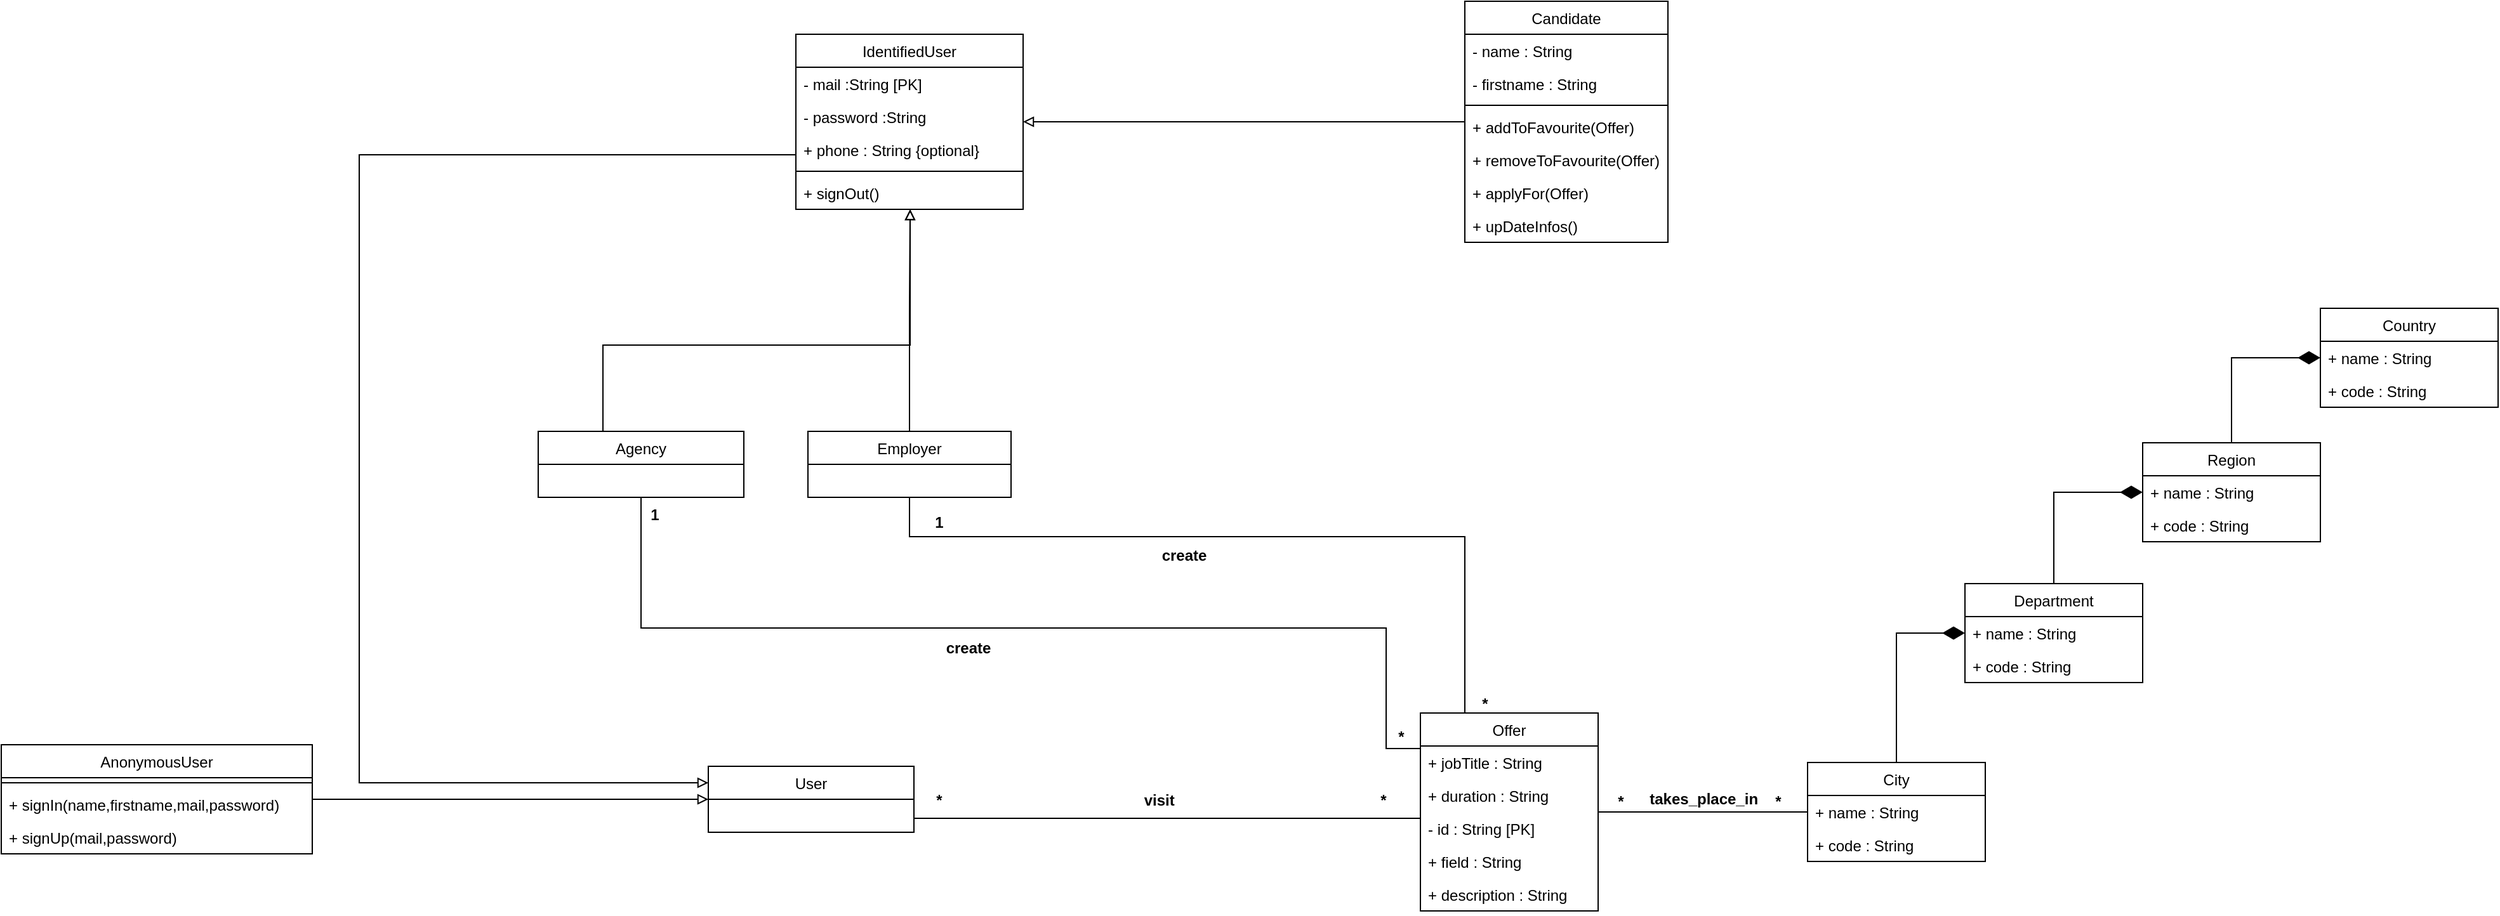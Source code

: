 <mxfile version="20.3.0" type="device"><diagram id="k540oC7YMwKG_fndk6bW" name="Page-1"><mxGraphModel dx="2021" dy="1164" grid="0" gridSize="10" guides="1" tooltips="1" connect="1" arrows="1" fold="1" page="0" pageScale="1" pageWidth="827" pageHeight="1169" math="0" shadow="0"><root><mxCell id="0"/><mxCell id="1" parent="0"/><mxCell id="sL0jSz-1U2DntvTdxDC0-43" style="edgeStyle=orthogonalEdgeStyle;rounded=0;orthogonalLoop=1;jettySize=auto;html=1;endArrow=none;endFill=0;startSize=0;endSize=15;" parent="1" source="sL0jSz-1U2DntvTdxDC0-44" target="sL0jSz-1U2DntvTdxDC0-56" edge="1"><mxGeometry relative="1" as="geometry"/></mxCell><mxCell id="sL0jSz-1U2DntvTdxDC0-44" value="Offer" style="swimlane;fontStyle=0;childLayout=stackLayout;horizontal=1;startSize=26;fillColor=none;horizontalStack=0;resizeParent=1;resizeParentMax=0;resizeLast=0;collapsible=1;marginBottom=0;" parent="1" vertex="1"><mxGeometry x="670" y="230" width="140" height="156" as="geometry"/></mxCell><mxCell id="sL0jSz-1U2DntvTdxDC0-45" value="+ jobTitle : String" style="text;strokeColor=none;fillColor=none;align=left;verticalAlign=top;spacingLeft=4;spacingRight=4;overflow=hidden;rotatable=0;points=[[0,0.5],[1,0.5]];portConstraint=eastwest;" parent="sL0jSz-1U2DntvTdxDC0-44" vertex="1"><mxGeometry y="26" width="140" height="26" as="geometry"/></mxCell><mxCell id="sL0jSz-1U2DntvTdxDC0-46" value="+ duration : String" style="text;strokeColor=none;fillColor=none;align=left;verticalAlign=top;spacingLeft=4;spacingRight=4;overflow=hidden;rotatable=0;points=[[0,0.5],[1,0.5]];portConstraint=eastwest;" parent="sL0jSz-1U2DntvTdxDC0-44" vertex="1"><mxGeometry y="52" width="140" height="26" as="geometry"/></mxCell><mxCell id="sL0jSz-1U2DntvTdxDC0-47" value="- id : String [PK]" style="text;strokeColor=none;fillColor=none;align=left;verticalAlign=top;spacingLeft=4;spacingRight=4;overflow=hidden;rotatable=0;points=[[0,0.5],[1,0.5]];portConstraint=eastwest;" parent="sL0jSz-1U2DntvTdxDC0-44" vertex="1"><mxGeometry y="78" width="140" height="26" as="geometry"/></mxCell><mxCell id="sL0jSz-1U2DntvTdxDC0-103" value="+ field : String" style="text;strokeColor=none;fillColor=none;align=left;verticalAlign=top;spacingLeft=4;spacingRight=4;overflow=hidden;rotatable=0;points=[[0,0.5],[1,0.5]];portConstraint=eastwest;" parent="sL0jSz-1U2DntvTdxDC0-44" vertex="1"><mxGeometry y="104" width="140" height="26" as="geometry"/></mxCell><mxCell id="sL0jSz-1U2DntvTdxDC0-104" value="+ description : String" style="text;strokeColor=none;fillColor=none;align=left;verticalAlign=top;spacingLeft=4;spacingRight=4;overflow=hidden;rotatable=0;points=[[0,0.5],[1,0.5]];portConstraint=eastwest;" parent="sL0jSz-1U2DntvTdxDC0-44" vertex="1"><mxGeometry y="130" width="140" height="26" as="geometry"/></mxCell><mxCell id="sL0jSz-1U2DntvTdxDC0-48" value="Country" style="swimlane;fontStyle=0;childLayout=stackLayout;horizontal=1;startSize=26;fillColor=none;horizontalStack=0;resizeParent=1;resizeParentMax=0;resizeLast=0;collapsible=1;marginBottom=0;" parent="1" vertex="1"><mxGeometry x="1379" y="-89" width="140" height="78" as="geometry"/></mxCell><mxCell id="sL0jSz-1U2DntvTdxDC0-49" value="+ name : String" style="text;strokeColor=none;fillColor=none;align=left;verticalAlign=top;spacingLeft=4;spacingRight=4;overflow=hidden;rotatable=0;points=[[0,0.5],[1,0.5]];portConstraint=eastwest;" parent="sL0jSz-1U2DntvTdxDC0-48" vertex="1"><mxGeometry y="26" width="140" height="26" as="geometry"/></mxCell><mxCell id="sL0jSz-1U2DntvTdxDC0-50" value="+ code : String" style="text;strokeColor=none;fillColor=none;align=left;verticalAlign=top;spacingLeft=4;spacingRight=4;overflow=hidden;rotatable=0;points=[[0,0.5],[1,0.5]];portConstraint=eastwest;" parent="sL0jSz-1U2DntvTdxDC0-48" vertex="1"><mxGeometry y="52" width="140" height="26" as="geometry"/></mxCell><mxCell id="sL0jSz-1U2DntvTdxDC0-51" style="edgeStyle=orthogonalEdgeStyle;rounded=0;orthogonalLoop=1;jettySize=auto;html=1;entryX=0;entryY=0.5;entryDx=0;entryDy=0;endArrow=diamondThin;endFill=1;endSize=15;" parent="1" source="sL0jSz-1U2DntvTdxDC0-52" target="sL0jSz-1U2DntvTdxDC0-49" edge="1"><mxGeometry relative="1" as="geometry"/></mxCell><mxCell id="sL0jSz-1U2DntvTdxDC0-52" value="Region" style="swimlane;fontStyle=0;childLayout=stackLayout;horizontal=1;startSize=26;fillColor=none;horizontalStack=0;resizeParent=1;resizeParentMax=0;resizeLast=0;collapsible=1;marginBottom=0;" parent="1" vertex="1"><mxGeometry x="1239" y="17" width="140" height="78" as="geometry"/></mxCell><mxCell id="sL0jSz-1U2DntvTdxDC0-53" value="+ name : String" style="text;strokeColor=none;fillColor=none;align=left;verticalAlign=top;spacingLeft=4;spacingRight=4;overflow=hidden;rotatable=0;points=[[0,0.5],[1,0.5]];portConstraint=eastwest;" parent="sL0jSz-1U2DntvTdxDC0-52" vertex="1"><mxGeometry y="26" width="140" height="26" as="geometry"/></mxCell><mxCell id="sL0jSz-1U2DntvTdxDC0-54" value="+ code : String" style="text;strokeColor=none;fillColor=none;align=left;verticalAlign=top;spacingLeft=4;spacingRight=4;overflow=hidden;rotatable=0;points=[[0,0.5],[1,0.5]];portConstraint=eastwest;" parent="sL0jSz-1U2DntvTdxDC0-52" vertex="1"><mxGeometry y="52" width="140" height="26" as="geometry"/></mxCell><mxCell id="sL0jSz-1U2DntvTdxDC0-55" style="edgeStyle=orthogonalEdgeStyle;rounded=0;orthogonalLoop=1;jettySize=auto;html=1;entryX=0;entryY=0.5;entryDx=0;entryDy=0;endArrow=diamondThin;endFill=1;endSize=15;startSize=0;" parent="1" source="sL0jSz-1U2DntvTdxDC0-56" target="sL0jSz-1U2DntvTdxDC0-61" edge="1"><mxGeometry relative="1" as="geometry"/></mxCell><mxCell id="sL0jSz-1U2DntvTdxDC0-56" value="City" style="swimlane;fontStyle=0;childLayout=stackLayout;horizontal=1;startSize=26;fillColor=none;horizontalStack=0;resizeParent=1;resizeParentMax=0;resizeLast=0;collapsible=1;marginBottom=0;" parent="1" vertex="1"><mxGeometry x="975" y="269" width="140" height="78" as="geometry"/></mxCell><mxCell id="sL0jSz-1U2DntvTdxDC0-57" value="+ name : String" style="text;strokeColor=none;fillColor=none;align=left;verticalAlign=top;spacingLeft=4;spacingRight=4;overflow=hidden;rotatable=0;points=[[0,0.5],[1,0.5]];portConstraint=eastwest;" parent="sL0jSz-1U2DntvTdxDC0-56" vertex="1"><mxGeometry y="26" width="140" height="26" as="geometry"/></mxCell><mxCell id="sL0jSz-1U2DntvTdxDC0-58" value="+ code : String" style="text;strokeColor=none;fillColor=none;align=left;verticalAlign=top;spacingLeft=4;spacingRight=4;overflow=hidden;rotatable=0;points=[[0,0.5],[1,0.5]];portConstraint=eastwest;" parent="sL0jSz-1U2DntvTdxDC0-56" vertex="1"><mxGeometry y="52" width="140" height="26" as="geometry"/></mxCell><mxCell id="sL0jSz-1U2DntvTdxDC0-59" style="edgeStyle=orthogonalEdgeStyle;rounded=0;orthogonalLoop=1;jettySize=auto;html=1;entryX=0;entryY=0.5;entryDx=0;entryDy=0;endArrow=diamondThin;endFill=1;endSize=15;" parent="1" source="sL0jSz-1U2DntvTdxDC0-60" target="sL0jSz-1U2DntvTdxDC0-53" edge="1"><mxGeometry relative="1" as="geometry"/></mxCell><mxCell id="sL0jSz-1U2DntvTdxDC0-60" value="Department" style="swimlane;fontStyle=0;childLayout=stackLayout;horizontal=1;startSize=26;fillColor=none;horizontalStack=0;resizeParent=1;resizeParentMax=0;resizeLast=0;collapsible=1;marginBottom=0;" parent="1" vertex="1"><mxGeometry x="1099" y="128" width="140" height="78" as="geometry"/></mxCell><mxCell id="sL0jSz-1U2DntvTdxDC0-61" value="+ name : String" style="text;strokeColor=none;fillColor=none;align=left;verticalAlign=top;spacingLeft=4;spacingRight=4;overflow=hidden;rotatable=0;points=[[0,0.5],[1,0.5]];portConstraint=eastwest;" parent="sL0jSz-1U2DntvTdxDC0-60" vertex="1"><mxGeometry y="26" width="140" height="26" as="geometry"/></mxCell><mxCell id="sL0jSz-1U2DntvTdxDC0-62" value="+ code : String" style="text;strokeColor=none;fillColor=none;align=left;verticalAlign=top;spacingLeft=4;spacingRight=4;overflow=hidden;rotatable=0;points=[[0,0.5],[1,0.5]];portConstraint=eastwest;" parent="sL0jSz-1U2DntvTdxDC0-60" vertex="1"><mxGeometry y="52" width="140" height="26" as="geometry"/></mxCell><mxCell id="sL0jSz-1U2DntvTdxDC0-63" style="edgeStyle=orthogonalEdgeStyle;rounded=0;orthogonalLoop=1;jettySize=auto;html=1;endArrow=block;endFill=0;" parent="1" source="sL0jSz-1U2DntvTdxDC0-64" target="sL0jSz-1U2DntvTdxDC0-70" edge="1"><mxGeometry relative="1" as="geometry"><Array as="points"><mxPoint x="268" y="-84"/><mxPoint x="268" y="-84"/></Array></mxGeometry></mxCell><mxCell id="sL0jSz-1U2DntvTdxDC0-96" style="edgeStyle=orthogonalEdgeStyle;rounded=0;orthogonalLoop=1;jettySize=auto;html=1;entryX=0.25;entryY=0;entryDx=0;entryDy=0;endArrow=none;endFill=0;" parent="1" source="sL0jSz-1U2DntvTdxDC0-64" target="sL0jSz-1U2DntvTdxDC0-44" edge="1"><mxGeometry relative="1" as="geometry"><Array as="points"><mxPoint x="268" y="91"/><mxPoint x="705" y="91"/></Array></mxGeometry></mxCell><mxCell id="sL0jSz-1U2DntvTdxDC0-64" value="Employer" style="swimlane;fontStyle=0;childLayout=stackLayout;horizontal=1;startSize=26;fillColor=none;horizontalStack=0;resizeParent=1;resizeParentMax=0;resizeLast=0;collapsible=1;marginBottom=0;" parent="1" vertex="1"><mxGeometry x="187.5" y="8" width="160" height="52" as="geometry"/></mxCell><mxCell id="sL0jSz-1U2DntvTdxDC0-65" style="edgeStyle=orthogonalEdgeStyle;rounded=0;orthogonalLoop=1;jettySize=auto;html=1;endArrow=block;endFill=0;" parent="1" source="sL0jSz-1U2DntvTdxDC0-66" target="sL0jSz-1U2DntvTdxDC0-70" edge="1"><mxGeometry relative="1" as="geometry"><Array as="points"><mxPoint x="26" y="-60"/><mxPoint x="268" y="-60"/></Array></mxGeometry></mxCell><mxCell id="vlZOJD053-xOhXuDSl5u-1" style="edgeStyle=orthogonalEdgeStyle;rounded=0;orthogonalLoop=1;jettySize=auto;html=1;endArrow=none;endFill=0;startArrow=none;" edge="1" parent="1" source="sL0jSz-1U2DntvTdxDC0-66" target="sL0jSz-1U2DntvTdxDC0-44"><mxGeometry relative="1" as="geometry"><Array as="points"><mxPoint x="56" y="163"/><mxPoint x="643" y="163"/><mxPoint x="643" y="258"/></Array></mxGeometry></mxCell><mxCell id="sL0jSz-1U2DntvTdxDC0-66" value="Agency" style="swimlane;fontStyle=0;childLayout=stackLayout;horizontal=1;startSize=26;fillColor=none;horizontalStack=0;resizeParent=1;resizeParentMax=0;resizeLast=0;collapsible=1;marginBottom=0;" parent="1" vertex="1"><mxGeometry x="-25" y="8" width="162" height="52" as="geometry"/></mxCell><mxCell id="sL0jSz-1U2DntvTdxDC0-67" style="edgeStyle=orthogonalEdgeStyle;rounded=0;orthogonalLoop=1;jettySize=auto;html=1;entryX=0;entryY=0.5;entryDx=0;entryDy=0;endArrow=block;endFill=0;" parent="1" source="sL0jSz-1U2DntvTdxDC0-68" target="sL0jSz-1U2DntvTdxDC0-78" edge="1"><mxGeometry relative="1" as="geometry"/></mxCell><mxCell id="sL0jSz-1U2DntvTdxDC0-68" value="AnonymousUser" style="swimlane;fontStyle=0;childLayout=stackLayout;horizontal=1;startSize=26;fillColor=none;horizontalStack=0;resizeParent=1;resizeParentMax=0;resizeLast=0;collapsible=1;marginBottom=0;" parent="1" vertex="1"><mxGeometry x="-448" y="255" width="245" height="86" as="geometry"/></mxCell><mxCell id="sL0jSz-1U2DntvTdxDC0-89" value="" style="line;strokeWidth=1;fillColor=none;align=left;verticalAlign=middle;spacingTop=-1;spacingLeft=3;spacingRight=3;rotatable=0;labelPosition=right;points=[];portConstraint=eastwest;strokeColor=inherit;" parent="sL0jSz-1U2DntvTdxDC0-68" vertex="1"><mxGeometry y="26" width="245" height="8" as="geometry"/></mxCell><mxCell id="sL0jSz-1U2DntvTdxDC0-85" value="+ signIn(name,firstname,mail,password)" style="text;strokeColor=none;fillColor=none;align=left;verticalAlign=top;spacingLeft=4;spacingRight=4;overflow=hidden;rotatable=0;points=[[0,0.5],[1,0.5]];portConstraint=eastwest;" parent="sL0jSz-1U2DntvTdxDC0-68" vertex="1"><mxGeometry y="34" width="245" height="26" as="geometry"/></mxCell><mxCell id="sL0jSz-1U2DntvTdxDC0-90" value="+ signUp(mail,password)" style="text;strokeColor=none;fillColor=none;align=left;verticalAlign=top;spacingLeft=4;spacingRight=4;overflow=hidden;rotatable=0;points=[[0,0.5],[1,0.5]];portConstraint=eastwest;" parent="sL0jSz-1U2DntvTdxDC0-68" vertex="1"><mxGeometry y="60" width="245" height="26" as="geometry"/></mxCell><mxCell id="sL0jSz-1U2DntvTdxDC0-69" style="edgeStyle=orthogonalEdgeStyle;rounded=0;orthogonalLoop=1;jettySize=auto;html=1;entryX=0;entryY=0.25;entryDx=0;entryDy=0;endArrow=block;endFill=0;" parent="1" source="sL0jSz-1U2DntvTdxDC0-70" target="sL0jSz-1U2DntvTdxDC0-78" edge="1"><mxGeometry relative="1" as="geometry"><Array as="points"><mxPoint x="-166" y="-210"/><mxPoint x="-166" y="285"/></Array></mxGeometry></mxCell><mxCell id="sL0jSz-1U2DntvTdxDC0-70" value="IdentifiedUser" style="swimlane;fontStyle=0;childLayout=stackLayout;horizontal=1;startSize=26;fillColor=none;horizontalStack=0;resizeParent=1;resizeParentMax=0;resizeLast=0;collapsible=1;marginBottom=0;" parent="1" vertex="1"><mxGeometry x="178" y="-305" width="179" height="138" as="geometry"/></mxCell><mxCell id="sL0jSz-1U2DntvTdxDC0-73" value="- mail :String [PK]" style="text;strokeColor=none;fillColor=none;align=left;verticalAlign=top;spacingLeft=4;spacingRight=4;overflow=hidden;rotatable=0;points=[[0,0.5],[1,0.5]];portConstraint=eastwest;" parent="sL0jSz-1U2DntvTdxDC0-70" vertex="1"><mxGeometry y="26" width="179" height="26" as="geometry"/></mxCell><mxCell id="sL0jSz-1U2DntvTdxDC0-93" value="- password :String" style="text;strokeColor=none;fillColor=none;align=left;verticalAlign=top;spacingLeft=4;spacingRight=4;overflow=hidden;rotatable=0;points=[[0,0.5],[1,0.5]];portConstraint=eastwest;" parent="sL0jSz-1U2DntvTdxDC0-70" vertex="1"><mxGeometry y="52" width="179" height="26" as="geometry"/></mxCell><mxCell id="sL0jSz-1U2DntvTdxDC0-74" value="+ phone : String {optional}" style="text;strokeColor=none;fillColor=none;align=left;verticalAlign=top;spacingLeft=4;spacingRight=4;overflow=hidden;rotatable=0;points=[[0,0.5],[1,0.5]];portConstraint=eastwest;" parent="sL0jSz-1U2DntvTdxDC0-70" vertex="1"><mxGeometry y="78" width="179" height="26" as="geometry"/></mxCell><mxCell id="sL0jSz-1U2DntvTdxDC0-91" value="" style="line;strokeWidth=1;fillColor=none;align=left;verticalAlign=middle;spacingTop=-1;spacingLeft=3;spacingRight=3;rotatable=0;labelPosition=right;points=[];portConstraint=eastwest;strokeColor=inherit;" parent="sL0jSz-1U2DntvTdxDC0-70" vertex="1"><mxGeometry y="104" width="179" height="8" as="geometry"/></mxCell><mxCell id="sL0jSz-1U2DntvTdxDC0-92" value="+ signOut()" style="text;strokeColor=none;fillColor=none;align=left;verticalAlign=top;spacingLeft=4;spacingRight=4;overflow=hidden;rotatable=0;points=[[0,0.5],[1,0.5]];portConstraint=eastwest;" parent="sL0jSz-1U2DntvTdxDC0-70" vertex="1"><mxGeometry y="112" width="179" height="26" as="geometry"/></mxCell><mxCell id="sL0jSz-1U2DntvTdxDC0-75" style="edgeStyle=orthogonalEdgeStyle;rounded=0;orthogonalLoop=1;jettySize=auto;html=1;endArrow=block;endFill=0;" parent="1" source="sL0jSz-1U2DntvTdxDC0-76" target="sL0jSz-1U2DntvTdxDC0-70" edge="1"><mxGeometry relative="1" as="geometry"><Array as="points"/></mxGeometry></mxCell><mxCell id="sL0jSz-1U2DntvTdxDC0-76" value="Candidate" style="swimlane;fontStyle=0;childLayout=stackLayout;horizontal=1;startSize=26;fillColor=none;horizontalStack=0;resizeParent=1;resizeParentMax=0;resizeLast=0;collapsible=1;marginBottom=0;" parent="1" vertex="1"><mxGeometry x="705" y="-331" width="160" height="190" as="geometry"/></mxCell><mxCell id="sL0jSz-1U2DntvTdxDC0-71" value="- name : String" style="text;strokeColor=none;fillColor=none;align=left;verticalAlign=top;spacingLeft=4;spacingRight=4;overflow=hidden;rotatable=0;points=[[0,0.5],[1,0.5]];portConstraint=eastwest;" parent="sL0jSz-1U2DntvTdxDC0-76" vertex="1"><mxGeometry y="26" width="160" height="26" as="geometry"/></mxCell><mxCell id="sL0jSz-1U2DntvTdxDC0-72" value="- firstname : String" style="text;strokeColor=none;fillColor=none;align=left;verticalAlign=top;spacingLeft=4;spacingRight=4;overflow=hidden;rotatable=0;points=[[0,0.5],[1,0.5]];portConstraint=eastwest;" parent="sL0jSz-1U2DntvTdxDC0-76" vertex="1"><mxGeometry y="52" width="160" height="26" as="geometry"/></mxCell><mxCell id="sL0jSz-1U2DntvTdxDC0-106" value="" style="line;strokeWidth=1;fillColor=none;align=left;verticalAlign=middle;spacingTop=-1;spacingLeft=3;spacingRight=3;rotatable=0;labelPosition=right;points=[];portConstraint=eastwest;strokeColor=inherit;" parent="sL0jSz-1U2DntvTdxDC0-76" vertex="1"><mxGeometry y="78" width="160" height="8" as="geometry"/></mxCell><mxCell id="sL0jSz-1U2DntvTdxDC0-107" value="+ addToFavourite(Offer)" style="text;strokeColor=none;fillColor=none;align=left;verticalAlign=top;spacingLeft=4;spacingRight=4;overflow=hidden;rotatable=0;points=[[0,0.5],[1,0.5]];portConstraint=eastwest;" parent="sL0jSz-1U2DntvTdxDC0-76" vertex="1"><mxGeometry y="86" width="160" height="26" as="geometry"/></mxCell><mxCell id="sL0jSz-1U2DntvTdxDC0-108" value="+ removeToFavourite(Offer)" style="text;strokeColor=none;fillColor=none;align=left;verticalAlign=top;spacingLeft=4;spacingRight=4;overflow=hidden;rotatable=0;points=[[0,0.5],[1,0.5]];portConstraint=eastwest;" parent="sL0jSz-1U2DntvTdxDC0-76" vertex="1"><mxGeometry y="112" width="160" height="26" as="geometry"/></mxCell><mxCell id="sL0jSz-1U2DntvTdxDC0-109" value="+ applyFor(Offer)" style="text;strokeColor=none;fillColor=none;align=left;verticalAlign=top;spacingLeft=4;spacingRight=4;overflow=hidden;rotatable=0;points=[[0,0.5],[1,0.5]];portConstraint=eastwest;" parent="sL0jSz-1U2DntvTdxDC0-76" vertex="1"><mxGeometry y="138" width="160" height="26" as="geometry"/></mxCell><mxCell id="sL0jSz-1U2DntvTdxDC0-110" value="+ upDateInfos()" style="text;strokeColor=none;fillColor=none;align=left;verticalAlign=top;spacingLeft=4;spacingRight=4;overflow=hidden;rotatable=0;points=[[0,0.5],[1,0.5]];portConstraint=eastwest;" parent="sL0jSz-1U2DntvTdxDC0-76" vertex="1"><mxGeometry y="164" width="160" height="26" as="geometry"/></mxCell><mxCell id="sL0jSz-1U2DntvTdxDC0-77" style="edgeStyle=orthogonalEdgeStyle;rounded=0;orthogonalLoop=1;jettySize=auto;html=1;endArrow=none;endFill=0;" parent="1" source="sL0jSz-1U2DntvTdxDC0-78" target="sL0jSz-1U2DntvTdxDC0-44" edge="1"><mxGeometry relative="1" as="geometry"><Array as="points"><mxPoint x="469" y="313"/><mxPoint x="469" y="313"/></Array></mxGeometry></mxCell><mxCell id="sL0jSz-1U2DntvTdxDC0-78" value="User" style="swimlane;fontStyle=0;childLayout=stackLayout;horizontal=1;startSize=26;fillColor=none;horizontalStack=0;resizeParent=1;resizeParentMax=0;resizeLast=0;collapsible=1;marginBottom=0;" parent="1" vertex="1"><mxGeometry x="109" y="272" width="162" height="52" as="geometry"/></mxCell><mxCell id="sL0jSz-1U2DntvTdxDC0-79" value="*" style="text;align=center;fontStyle=1;verticalAlign=middle;spacingLeft=3;spacingRight=3;strokeColor=none;rotatable=0;points=[[0,0.5],[1,0.5]];portConstraint=eastwest;" parent="1" vertex="1"><mxGeometry x="601" y="285" width="80" height="26" as="geometry"/></mxCell><mxCell id="sL0jSz-1U2DntvTdxDC0-80" value="*" style="text;align=center;fontStyle=1;verticalAlign=middle;spacingLeft=3;spacingRight=3;strokeColor=none;rotatable=0;points=[[0,0.5],[1,0.5]];portConstraint=eastwest;" parent="1" vertex="1"><mxGeometry x="251" y="285" width="80" height="26" as="geometry"/></mxCell><mxCell id="sL0jSz-1U2DntvTdxDC0-81" value="*" style="text;align=center;fontStyle=1;verticalAlign=middle;spacingLeft=3;spacingRight=3;strokeColor=none;rotatable=0;points=[[0,0.5],[1,0.5]];portConstraint=eastwest;" parent="1" vertex="1"><mxGeometry x="912" y="286" width="80" height="26" as="geometry"/></mxCell><mxCell id="sL0jSz-1U2DntvTdxDC0-82" value="*" style="text;align=center;fontStyle=1;verticalAlign=middle;spacingLeft=3;spacingRight=3;strokeColor=none;rotatable=0;points=[[0,0.5],[1,0.5]];portConstraint=eastwest;" parent="1" vertex="1"><mxGeometry x="788" y="286" width="80" height="26" as="geometry"/></mxCell><mxCell id="sL0jSz-1U2DntvTdxDC0-83" value="visit " style="text;align=center;fontStyle=1;verticalAlign=middle;spacingLeft=3;spacingRight=3;strokeColor=none;rotatable=0;points=[[0,0.5],[1,0.5]];portConstraint=eastwest;" parent="1" vertex="1"><mxGeometry x="426" y="285" width="80" height="26" as="geometry"/></mxCell><mxCell id="sL0jSz-1U2DntvTdxDC0-84" value="takes_place_in " style="text;align=center;fontStyle=1;verticalAlign=middle;spacingLeft=3;spacingRight=3;strokeColor=none;rotatable=0;points=[[0,0.5],[1,0.5]];portConstraint=eastwest;" parent="1" vertex="1"><mxGeometry x="855" y="284" width="80" height="26" as="geometry"/></mxCell><mxCell id="sL0jSz-1U2DntvTdxDC0-97" value="1" style="text;align=center;fontStyle=1;verticalAlign=middle;spacingLeft=3;spacingRight=3;strokeColor=none;rotatable=0;points=[[0,0.5],[1,0.5]];portConstraint=eastwest;" parent="1" vertex="1"><mxGeometry x="251" y="66" width="80" height="26" as="geometry"/></mxCell><mxCell id="sL0jSz-1U2DntvTdxDC0-98" value="create" style="text;align=center;fontStyle=1;verticalAlign=middle;spacingLeft=3;spacingRight=3;strokeColor=none;rotatable=0;points=[[0,0.5],[1,0.5]];portConstraint=eastwest;" parent="1" vertex="1"><mxGeometry x="444" y="92" width="80" height="26" as="geometry"/></mxCell><mxCell id="sL0jSz-1U2DntvTdxDC0-99" value="*" style="text;align=center;fontStyle=1;verticalAlign=middle;spacingLeft=3;spacingRight=3;strokeColor=none;rotatable=0;points=[[0,0.5],[1,0.5]];portConstraint=eastwest;" parent="1" vertex="1"><mxGeometry x="681" y="209" width="80" height="26" as="geometry"/></mxCell><mxCell id="vlZOJD053-xOhXuDSl5u-2" value="create" style="text;align=center;fontStyle=1;verticalAlign=middle;spacingLeft=3;spacingRight=3;strokeColor=none;rotatable=0;points=[[0,0.5],[1,0.5]];portConstraint=eastwest;" vertex="1" parent="1"><mxGeometry x="274" y="165" width="80" height="26" as="geometry"/></mxCell><mxCell id="vlZOJD053-xOhXuDSl5u-3" value="1" style="text;align=center;fontStyle=1;verticalAlign=middle;spacingLeft=3;spacingRight=3;strokeColor=none;rotatable=0;points=[[0,0.5],[1,0.5]];portConstraint=eastwest;" vertex="1" parent="1"><mxGeometry x="27" y="60" width="80" height="26" as="geometry"/></mxCell><mxCell id="vlZOJD053-xOhXuDSl5u-4" value="*" style="text;align=center;fontStyle=1;verticalAlign=middle;spacingLeft=3;spacingRight=3;strokeColor=none;rotatable=0;points=[[0,0.5],[1,0.5]];portConstraint=eastwest;" vertex="1" parent="1"><mxGeometry x="615" y="235" width="80" height="26" as="geometry"/></mxCell></root></mxGraphModel></diagram></mxfile>